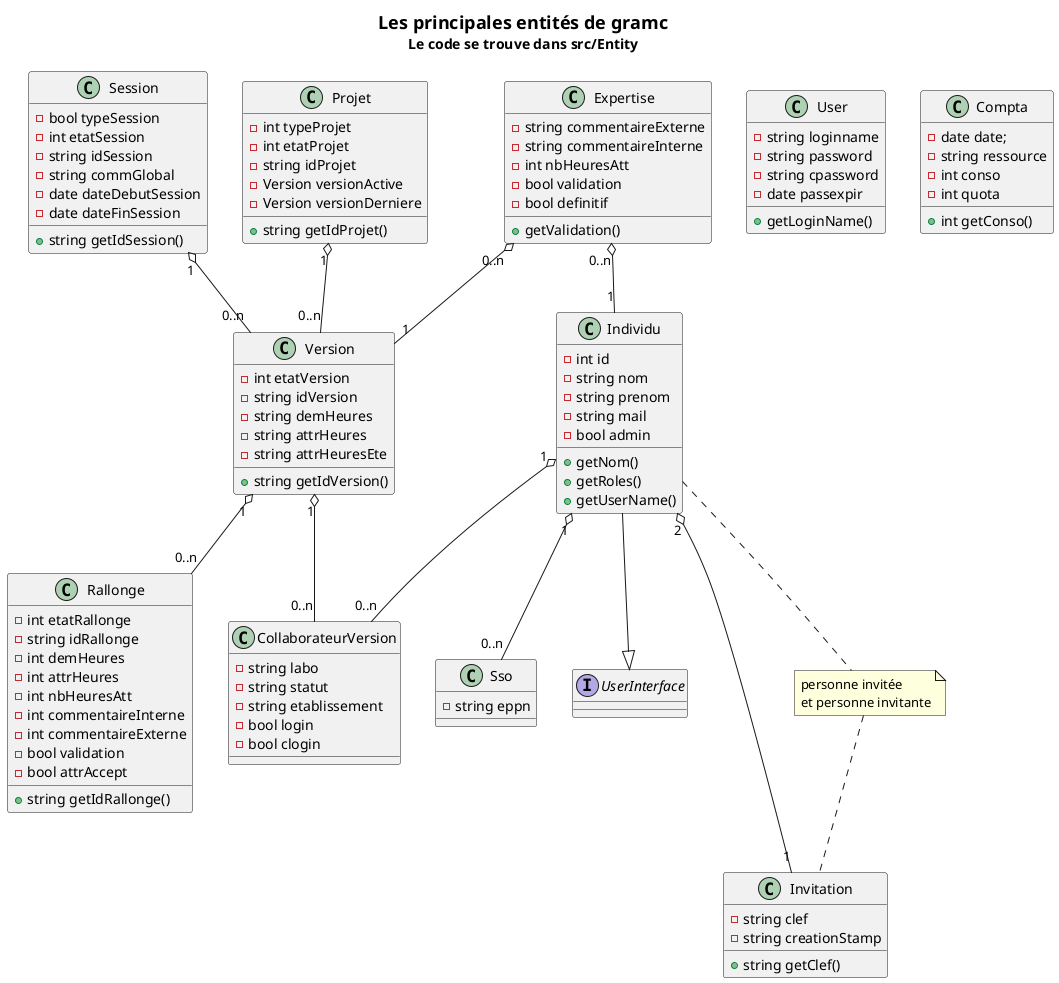 @startuml

title =Les principales entités de gramc\nLe code se trouve dans src/Entity

class Session {
    -bool typeSession
    -int etatSession
    -string idSession
    -string commGlobal
    -date dateDebutSession
    -date dateFinSession
    +string getIdSession()
}

class Projet {
    -int typeProjet
    -int etatProjet
    -string idProjet
    -Version versionActive
    -Version versionDerniere
    + string getIdProjet()
}

class Version {
    - int etatVersion
    - string idVersion
    - string demHeures
    - string attrHeures
    - string attrHeuresEte
    + string getIdVersion()
}

class Rallonge {
    - int etatRallonge
    - string idRallonge
    - int demHeures
    - int attrHeures
    - int nbHeuresAtt
    - int commentaireInterne
    - int commentaireExterne
    - bool validation
    - bool attrAccept
    
    + string getIdRallonge()
}

class Individu {
    - int id
    - string nom
    - string prenom
    - string mail
    - bool admin
    + getNom()
    + getRoles()
    + getUserName()    
}

class Sso {
    - string eppn
}

class CollaborateurVersion {
    - string labo
    - string statut
    - string etablissement
    - bool login
    - bool clogin
}

class Expertise {
    - string commentaireExterne
    - string commentaireInterne
    - int nbHeuresAtt
    - bool validation
    - bool definitif
    + getValidation()
}

interface UserInterface

Session "1" o-- "0..n" Version
Projet  "1" o-- "0..n" Version
Version "1" o-- "0..n" Rallonge

Individu --|> UserInterface

Individu "1" o-- "0..n" CollaborateurVersion
Individu "1" o-- "0..n" Sso
Version "1" o-- "0..n" CollaborateurVersion
Expertise "0..n" o-- "1" Individu
Expertise "0..n" o-- "1" Version


class Invitation {
    - string clef
    - string creationStamp
    + string getClef()
}

note "personne invitée \net personne invitante" as N1
Individu .. N1
N1 .. Invitation
Individu "2" o-- "1" Invitation

class User {
    - string loginname
    - string password
    - string cpassword
    - date passexpir
    + getLoginName()
    
}

class Compta {
    - date date;
    - string ressource
    - int conso
    - int quota
    + int getConso()
}
@enduml
